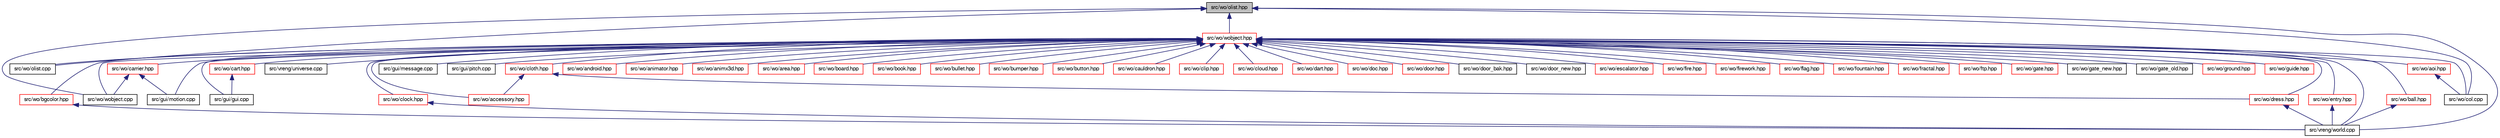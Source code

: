 digraph "src/wo/olist.hpp"
{
 // LATEX_PDF_SIZE
  bgcolor="transparent";
  edge [fontname="FreeSans",fontsize="10",labelfontname="FreeSans",labelfontsize="10"];
  node [fontname="FreeSans",fontsize="10",shape=record];
  Node1 [label="src/wo/olist.hpp",height=0.2,width=0.4,color="black", fillcolor="grey75", style="filled", fontcolor="black",tooltip=" "];
  Node1 -> Node2 [dir="back",color="midnightblue",fontsize="10",style="solid",fontname="FreeSans"];
  Node2 [label="src/vreng/world.cpp",height=0.2,width=0.4,color="black",URL="$a00146.html",tooltip=" "];
  Node1 -> Node3 [dir="back",color="midnightblue",fontsize="10",style="solid",fontname="FreeSans"];
  Node3 [label="src/wo/col.cpp",height=0.2,width=0.4,color="black",URL="$a00392.html",tooltip=" "];
  Node1 -> Node4 [dir="back",color="midnightblue",fontsize="10",style="solid",fontname="FreeSans"];
  Node4 [label="src/wo/olist.cpp",height=0.2,width=0.4,color="black",URL="$a00629.html",tooltip=" "];
  Node1 -> Node5 [dir="back",color="midnightblue",fontsize="10",style="solid",fontname="FreeSans"];
  Node5 [label="src/wo/wobject.cpp",height=0.2,width=0.4,color="black",URL="$a00863.html",tooltip=" "];
  Node1 -> Node6 [dir="back",color="midnightblue",fontsize="10",style="solid",fontname="FreeSans"];
  Node6 [label="src/wo/wobject.hpp",height=0.2,width=0.4,color="red",URL="$a00866.html",tooltip=" "];
  Node6 -> Node7 [dir="back",color="midnightblue",fontsize="10",style="solid",fontname="FreeSans"];
  Node7 [label="src/vreng/universe.cpp",height=0.2,width=0.4,color="black",URL="$a00125.html",tooltip=" "];
  Node6 -> Node2 [dir="back",color="midnightblue",fontsize="10",style="solid",fontname="FreeSans"];
  Node6 -> Node8 [dir="back",color="midnightblue",fontsize="10",style="solid",fontname="FreeSans"];
  Node8 [label="src/gui/gui.cpp",height=0.2,width=0.4,color="black",URL="$a00206.html",tooltip=" "];
  Node6 -> Node9 [dir="back",color="midnightblue",fontsize="10",style="solid",fontname="FreeSans"];
  Node9 [label="src/gui/message.cpp",height=0.2,width=0.4,color="black",URL="$a00218.html",tooltip=" "];
  Node6 -> Node10 [dir="back",color="midnightblue",fontsize="10",style="solid",fontname="FreeSans"];
  Node10 [label="src/gui/motion.cpp",height=0.2,width=0.4,color="black",URL="$a00224.html",tooltip=" "];
  Node6 -> Node11 [dir="back",color="midnightblue",fontsize="10",style="solid",fontname="FreeSans"];
  Node11 [label="src/gui/pitch.cpp",height=0.2,width=0.4,color="black",URL="$a00248.html",tooltip=" "];
  Node6 -> Node12 [dir="back",color="midnightblue",fontsize="10",style="solid",fontname="FreeSans"];
  Node12 [label="src/wo/accessory.hpp",height=0.2,width=0.4,color="red",URL="$a00269.html",tooltip=" "];
  Node6 -> Node15 [dir="back",color="midnightblue",fontsize="10",style="solid",fontname="FreeSans"];
  Node15 [label="src/wo/android.hpp",height=0.2,width=0.4,color="red",URL="$a00275.html",tooltip=" "];
  Node6 -> Node22 [dir="back",color="midnightblue",fontsize="10",style="solid",fontname="FreeSans"];
  Node22 [label="src/wo/animator.hpp",height=0.2,width=0.4,color="red",URL="$a00281.html",tooltip=" "];
  Node6 -> Node24 [dir="back",color="midnightblue",fontsize="10",style="solid",fontname="FreeSans"];
  Node24 [label="src/wo/animx3d.hpp",height=0.2,width=0.4,color="red",URL="$a00287.html",tooltip=" "];
  Node6 -> Node26 [dir="back",color="midnightblue",fontsize="10",style="solid",fontname="FreeSans"];
  Node26 [label="src/wo/aoi.hpp",height=0.2,width=0.4,color="red",URL="$a00293.html",tooltip=" "];
  Node26 -> Node3 [dir="back",color="midnightblue",fontsize="10",style="solid",fontname="FreeSans"];
  Node6 -> Node28 [dir="back",color="midnightblue",fontsize="10",style="solid",fontname="FreeSans"];
  Node28 [label="src/wo/area.hpp",height=0.2,width=0.4,color="red",URL="$a00299.html",tooltip=" "];
  Node6 -> Node30 [dir="back",color="midnightblue",fontsize="10",style="solid",fontname="FreeSans"];
  Node30 [label="src/wo/ball.hpp",height=0.2,width=0.4,color="red",URL="$a00305.html",tooltip=" "];
  Node30 -> Node2 [dir="back",color="midnightblue",fontsize="10",style="solid",fontname="FreeSans"];
  Node6 -> Node44 [dir="back",color="midnightblue",fontsize="10",style="solid",fontname="FreeSans"];
  Node44 [label="src/wo/bgcolor.hpp",height=0.2,width=0.4,color="red",URL="$a00311.html",tooltip=" "];
  Node44 -> Node2 [dir="back",color="midnightblue",fontsize="10",style="solid",fontname="FreeSans"];
  Node6 -> Node47 [dir="back",color="midnightblue",fontsize="10",style="solid",fontname="FreeSans"];
  Node47 [label="src/wo/board.hpp",height=0.2,width=0.4,color="red",URL="$a00317.html",tooltip=" "];
  Node6 -> Node50 [dir="back",color="midnightblue",fontsize="10",style="solid",fontname="FreeSans"];
  Node50 [label="src/wo/book.hpp",height=0.2,width=0.4,color="red",URL="$a00323.html",tooltip=" "];
  Node6 -> Node53 [dir="back",color="midnightblue",fontsize="10",style="solid",fontname="FreeSans"];
  Node53 [label="src/wo/bullet.hpp",height=0.2,width=0.4,color="red",URL="$a00335.html",tooltip=" "];
  Node6 -> Node55 [dir="back",color="midnightblue",fontsize="10",style="solid",fontname="FreeSans"];
  Node55 [label="src/wo/bumper.hpp",height=0.2,width=0.4,color="red",URL="$a00341.html",tooltip=" "];
  Node6 -> Node56 [dir="back",color="midnightblue",fontsize="10",style="solid",fontname="FreeSans"];
  Node56 [label="src/wo/button.hpp",height=0.2,width=0.4,color="red",URL="$a00347.html",tooltip=" "];
  Node6 -> Node58 [dir="back",color="midnightblue",fontsize="10",style="solid",fontname="FreeSans"];
  Node58 [label="src/wo/carrier.hpp",height=0.2,width=0.4,color="red",URL="$a00353.html",tooltip=" "];
  Node58 -> Node10 [dir="back",color="midnightblue",fontsize="10",style="solid",fontname="FreeSans"];
  Node58 -> Node5 [dir="back",color="midnightblue",fontsize="10",style="solid",fontname="FreeSans"];
  Node6 -> Node62 [dir="back",color="midnightblue",fontsize="10",style="solid",fontname="FreeSans"];
  Node62 [label="src/wo/cart.hpp",height=0.2,width=0.4,color="red",URL="$a00359.html",tooltip=" "];
  Node62 -> Node8 [dir="back",color="midnightblue",fontsize="10",style="solid",fontname="FreeSans"];
  Node6 -> Node63 [dir="back",color="midnightblue",fontsize="10",style="solid",fontname="FreeSans"];
  Node63 [label="src/wo/cauldron.hpp",height=0.2,width=0.4,color="red",URL="$a00365.html",tooltip=" "];
  Node6 -> Node64 [dir="back",color="midnightblue",fontsize="10",style="solid",fontname="FreeSans"];
  Node64 [label="src/wo/clip.hpp",height=0.2,width=0.4,color="red",URL="$a00371.html",tooltip=" "];
  Node6 -> Node66 [dir="back",color="midnightblue",fontsize="10",style="solid",fontname="FreeSans"];
  Node66 [label="src/wo/clock.hpp",height=0.2,width=0.4,color="red",URL="$a00377.html",tooltip=" "];
  Node66 -> Node2 [dir="back",color="midnightblue",fontsize="10",style="solid",fontname="FreeSans"];
  Node6 -> Node68 [dir="back",color="midnightblue",fontsize="10",style="solid",fontname="FreeSans"];
  Node68 [label="src/wo/cloth.hpp",height=0.2,width=0.4,color="red",URL="$a00383.html",tooltip=" "];
  Node68 -> Node12 [dir="back",color="midnightblue",fontsize="10",style="solid",fontname="FreeSans"];
  Node68 -> Node70 [dir="back",color="midnightblue",fontsize="10",style="solid",fontname="FreeSans"];
  Node70 [label="src/wo/dress.hpp",height=0.2,width=0.4,color="red",URL="$a00428.html",tooltip=" "];
  Node70 -> Node2 [dir="back",color="midnightblue",fontsize="10",style="solid",fontname="FreeSans"];
  Node6 -> Node78 [dir="back",color="midnightblue",fontsize="10",style="solid",fontname="FreeSans"];
  Node78 [label="src/wo/cloud.hpp",height=0.2,width=0.4,color="red",URL="$a00389.html",tooltip=" "];
  Node6 -> Node3 [dir="back",color="midnightblue",fontsize="10",style="solid",fontname="FreeSans"];
  Node6 -> Node82 [dir="back",color="midnightblue",fontsize="10",style="solid",fontname="FreeSans"];
  Node82 [label="src/wo/dart.hpp",height=0.2,width=0.4,color="red",URL="$a00398.html",tooltip=" "];
  Node6 -> Node84 [dir="back",color="midnightblue",fontsize="10",style="solid",fontname="FreeSans"];
  Node84 [label="src/wo/doc.hpp",height=0.2,width=0.4,color="red",URL="$a00404.html",tooltip=" "];
  Node6 -> Node86 [dir="back",color="midnightblue",fontsize="10",style="solid",fontname="FreeSans"];
  Node86 [label="src/wo/door.hpp",height=0.2,width=0.4,color="red",URL="$a00410.html",tooltip=" "];
  Node6 -> Node90 [dir="back",color="midnightblue",fontsize="10",style="solid",fontname="FreeSans"];
  Node90 [label="src/wo/door_bak.hpp",height=0.2,width=0.4,color="black",URL="$a00416.html",tooltip=" "];
  Node6 -> Node91 [dir="back",color="midnightblue",fontsize="10",style="solid",fontname="FreeSans"];
  Node91 [label="src/wo/door_new.hpp",height=0.2,width=0.4,color="black",URL="$a00422.html",tooltip=" "];
  Node6 -> Node70 [dir="back",color="midnightblue",fontsize="10",style="solid",fontname="FreeSans"];
  Node6 -> Node92 [dir="back",color="midnightblue",fontsize="10",style="solid",fontname="FreeSans"];
  Node92 [label="src/wo/entry.hpp",height=0.2,width=0.4,color="red",URL="$a00434.html",tooltip=" "];
  Node92 -> Node2 [dir="back",color="midnightblue",fontsize="10",style="solid",fontname="FreeSans"];
  Node6 -> Node94 [dir="back",color="midnightblue",fontsize="10",style="solid",fontname="FreeSans"];
  Node94 [label="src/wo/escalator.hpp",height=0.2,width=0.4,color="red",URL="$a00440.html",tooltip=" "];
  Node6 -> Node96 [dir="back",color="midnightblue",fontsize="10",style="solid",fontname="FreeSans"];
  Node96 [label="src/wo/fire.hpp",height=0.2,width=0.4,color="red",URL="$a00446.html",tooltip=" "];
  Node6 -> Node106 [dir="back",color="midnightblue",fontsize="10",style="solid",fontname="FreeSans"];
  Node106 [label="src/wo/firework.hpp",height=0.2,width=0.4,color="red",URL="$a00452.html",tooltip=" "];
  Node6 -> Node108 [dir="back",color="midnightblue",fontsize="10",style="solid",fontname="FreeSans"];
  Node108 [label="src/wo/flag.hpp",height=0.2,width=0.4,color="red",URL="$a00458.html",tooltip=" "];
  Node6 -> Node110 [dir="back",color="midnightblue",fontsize="10",style="solid",fontname="FreeSans"];
  Node110 [label="src/wo/fountain.hpp",height=0.2,width=0.4,color="red",URL="$a00464.html",tooltip=" "];
  Node6 -> Node112 [dir="back",color="midnightblue",fontsize="10",style="solid",fontname="FreeSans"];
  Node112 [label="src/wo/fractal.hpp",height=0.2,width=0.4,color="red",URL="$a00470.html",tooltip=" "];
  Node6 -> Node114 [dir="back",color="midnightblue",fontsize="10",style="solid",fontname="FreeSans"];
  Node114 [label="src/wo/ftp.hpp",height=0.2,width=0.4,color="red",URL="$a00476.html",tooltip=" "];
  Node6 -> Node116 [dir="back",color="midnightblue",fontsize="10",style="solid",fontname="FreeSans"];
  Node116 [label="src/wo/gate.hpp",height=0.2,width=0.4,color="red",URL="$a00482.html",tooltip=" "];
  Node6 -> Node117 [dir="back",color="midnightblue",fontsize="10",style="solid",fontname="FreeSans"];
  Node117 [label="src/wo/gate_new.hpp",height=0.2,width=0.4,color="black",URL="$a00488.html",tooltip=" "];
  Node6 -> Node118 [dir="back",color="midnightblue",fontsize="10",style="solid",fontname="FreeSans"];
  Node118 [label="src/wo/gate_old.hpp",height=0.2,width=0.4,color="black",URL="$a00494.html",tooltip=" "];
  Node6 -> Node119 [dir="back",color="midnightblue",fontsize="10",style="solid",fontname="FreeSans"];
  Node119 [label="src/wo/ground.hpp",height=0.2,width=0.4,color="red",URL="$a00500.html",tooltip=" "];
  Node6 -> Node120 [dir="back",color="midnightblue",fontsize="10",style="solid",fontname="FreeSans"];
  Node120 [label="src/wo/guide.hpp",height=0.2,width=0.4,color="red",URL="$a00506.html",tooltip=" "];
  Node6 -> Node4 [dir="back",color="midnightblue",fontsize="10",style="solid",fontname="FreeSans"];
  Node6 -> Node5 [dir="back",color="midnightblue",fontsize="10",style="solid",fontname="FreeSans"];
}
